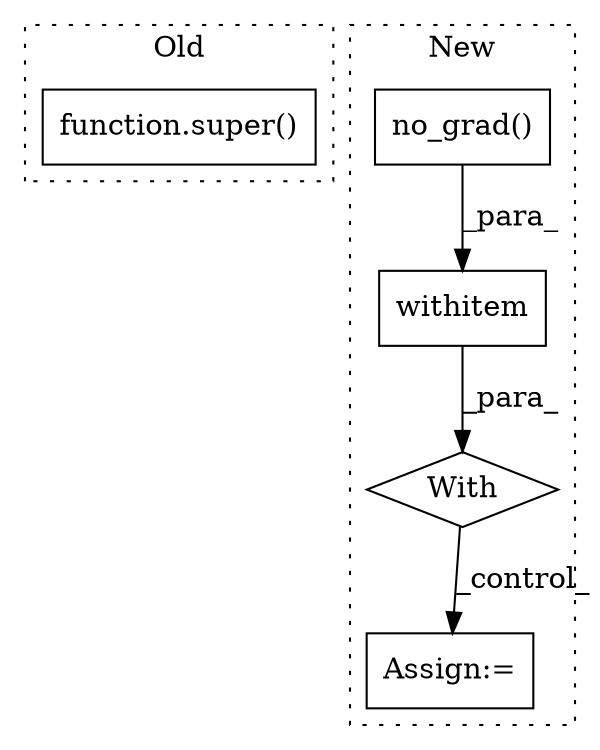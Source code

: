 digraph G {
subgraph cluster0 {
1 [label="function.super()" a="75" s="6146" l="7" shape="box"];
label = "Old";
style="dotted";
}
subgraph cluster1 {
2 [label="withitem" a="49" s="5556" l="5" shape="box"];
3 [label="With" a="39" s="5551,5561" l="5,24" shape="diamond"];
4 [label="Assign:=" a="68" s="5780" l="3" shape="box"];
5 [label="no_grad()" a="75" s="5556" l="15" shape="box"];
label = "New";
style="dotted";
}
2 -> 3 [label="_para_"];
3 -> 4 [label="_control_"];
5 -> 2 [label="_para_"];
}